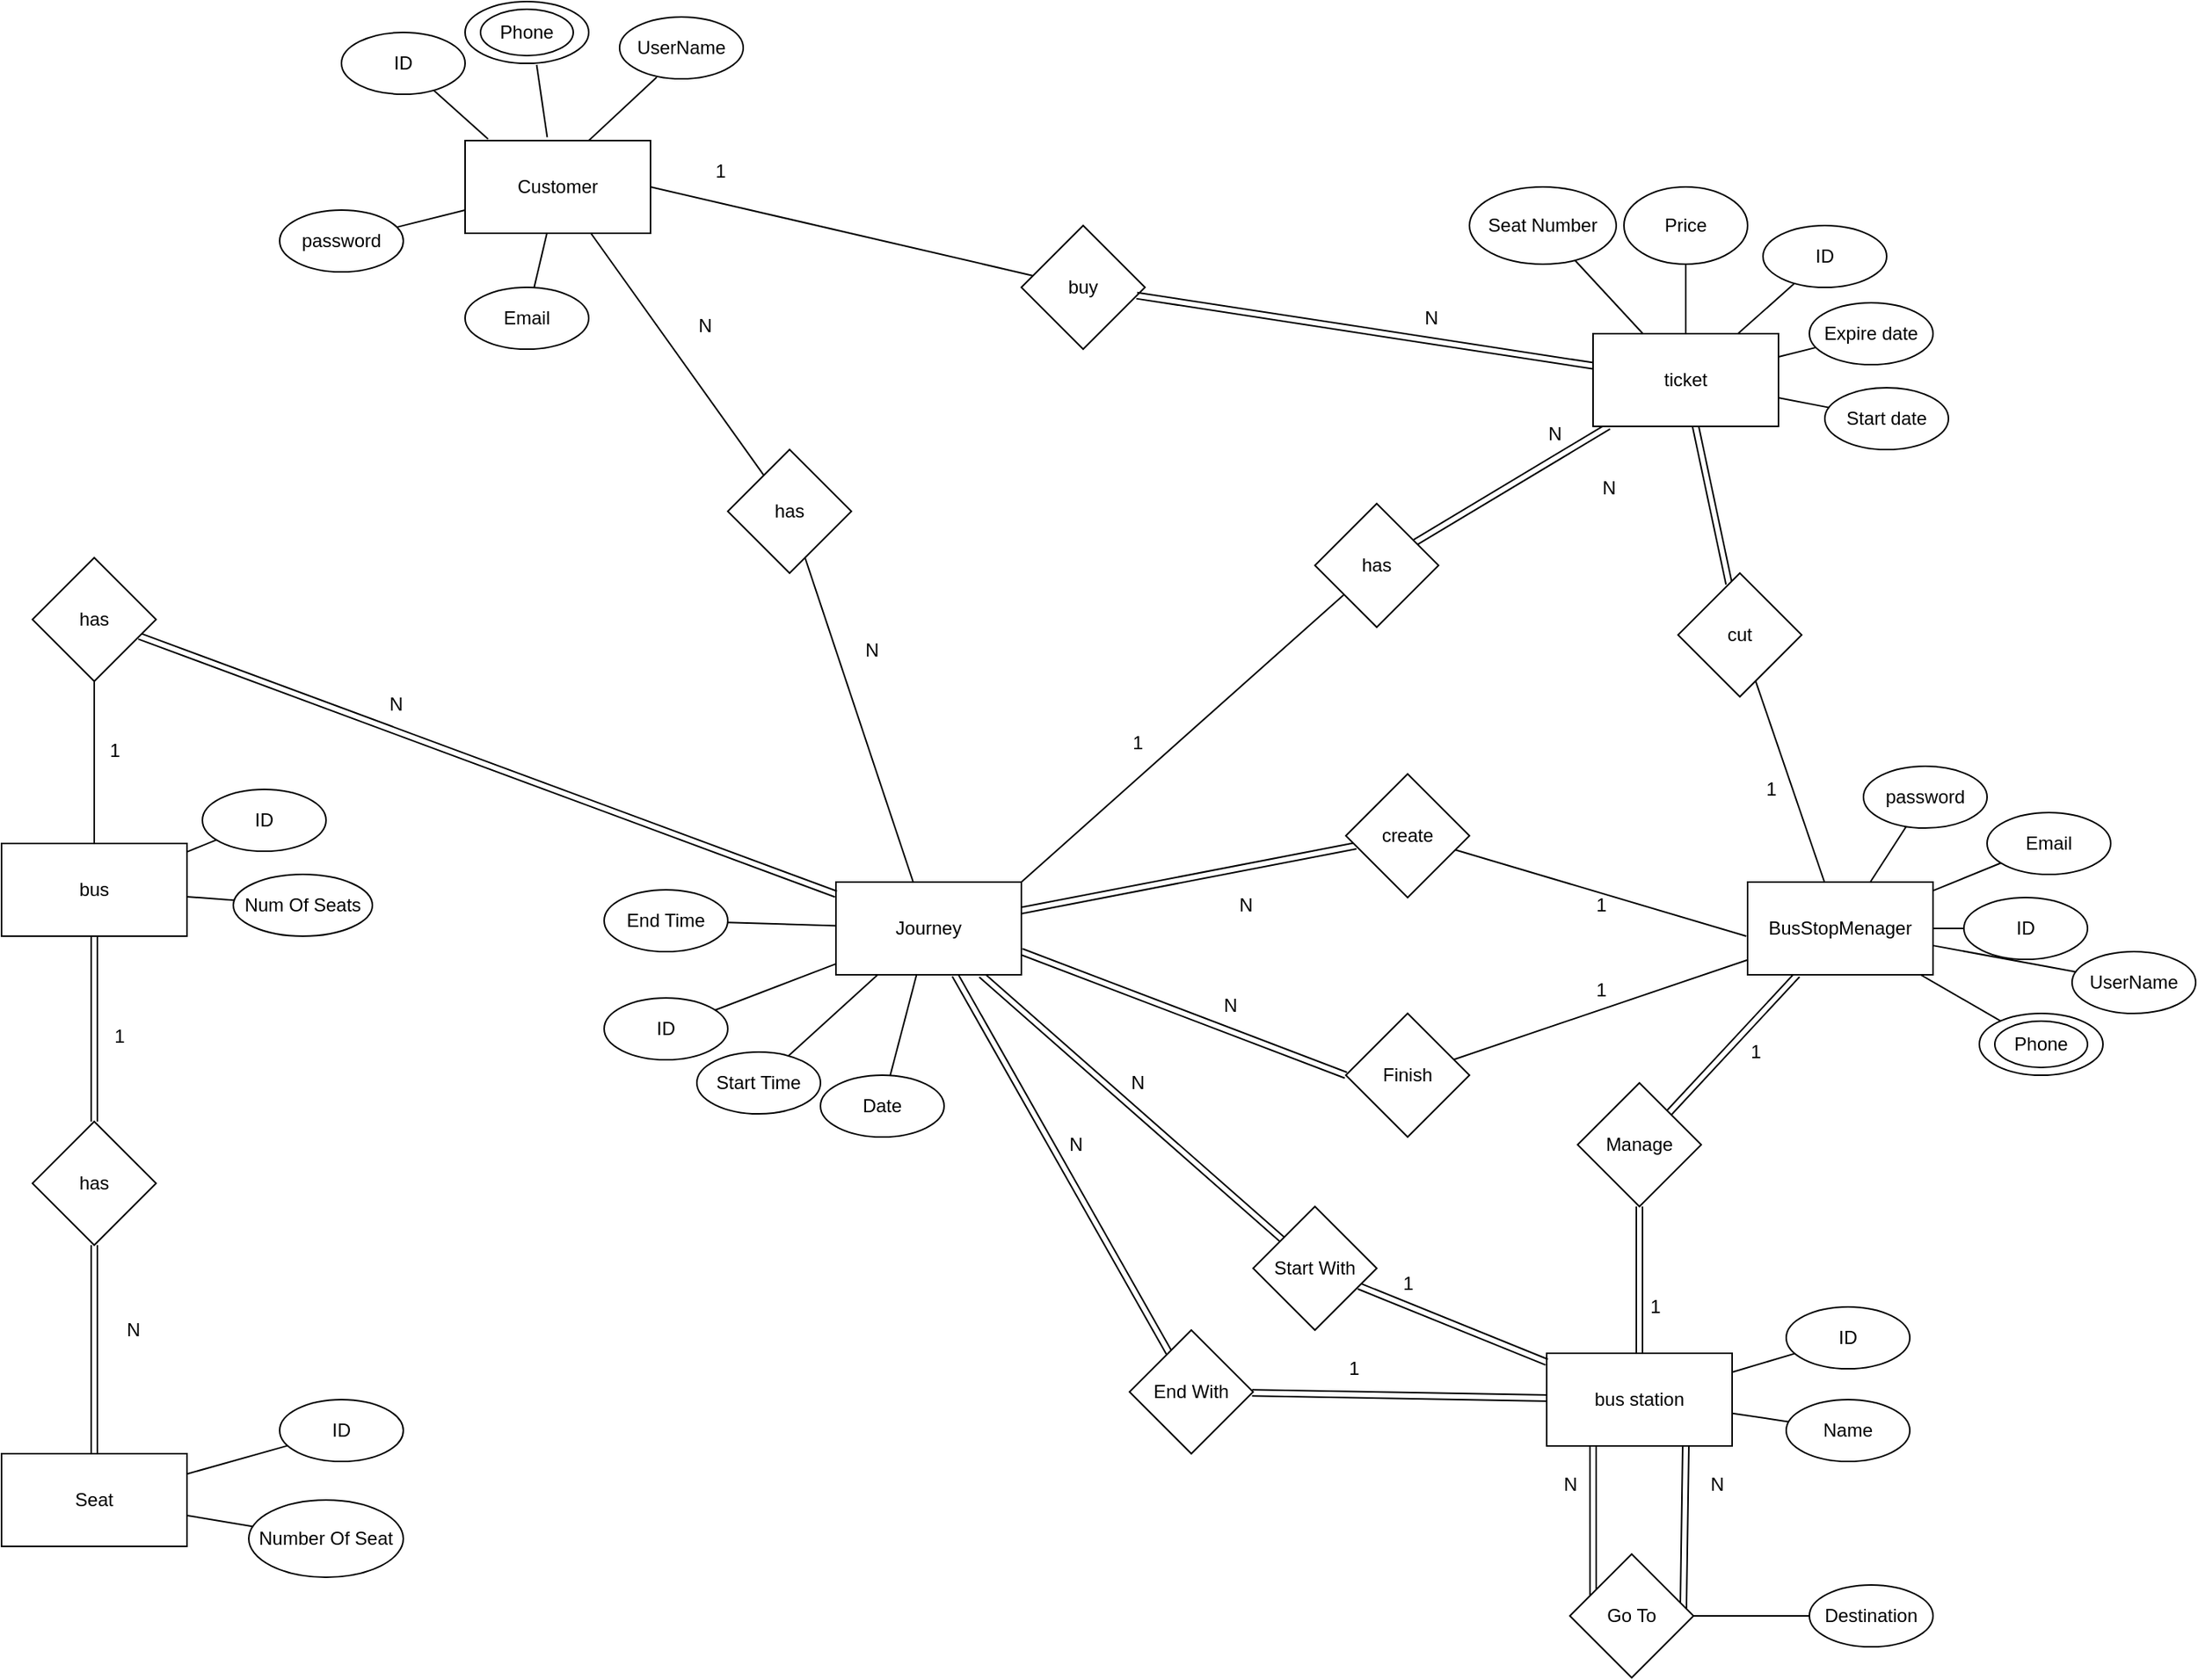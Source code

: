 <mxfile>
    <diagram id="OZd5fCfzLwxA_D_P7zLg" name="Page-1">
        <mxGraphModel dx="1129" dy="1772" grid="1" gridSize="10" guides="1" tooltips="1" connect="1" arrows="1" fold="1" page="1" pageScale="1" pageWidth="850" pageHeight="1100" math="0" shadow="0">
            <root>
                <mxCell id="0"/>
                <mxCell id="1" parent="0"/>
                <mxCell id="2" value="Customer" style="rounded=0;whiteSpace=wrap;html=1;" parent="1" vertex="1">
                    <mxGeometry x="540" y="-1000" width="120" height="60" as="geometry"/>
                </mxCell>
                <mxCell id="3" value="buy" style="rhombus;whiteSpace=wrap;html=1;" parent="1" vertex="1">
                    <mxGeometry x="900" y="-945" width="80" height="80" as="geometry"/>
                </mxCell>
                <mxCell id="5" value="" style="endArrow=none;html=1;exitX=1;exitY=0.5;exitDx=0;exitDy=0;" parent="1" source="2" target="3" edge="1">
                    <mxGeometry width="50" height="50" relative="1" as="geometry">
                        <mxPoint x="820" y="-460" as="sourcePoint"/>
                        <mxPoint x="870" y="-510" as="targetPoint"/>
                    </mxGeometry>
                </mxCell>
                <mxCell id="149" style="edgeStyle=none;shape=link;html=1;" parent="1" source="6" target="3" edge="1">
                    <mxGeometry relative="1" as="geometry"/>
                </mxCell>
                <mxCell id="151" style="edgeStyle=none;html=1;shape=link;" parent="1" source="6" target="20" edge="1">
                    <mxGeometry relative="1" as="geometry"/>
                </mxCell>
                <mxCell id="152" style="edgeStyle=none;shape=link;html=1;" parent="1" source="6" target="13" edge="1">
                    <mxGeometry relative="1" as="geometry"/>
                </mxCell>
                <mxCell id="6" value="ticket" style="rounded=0;whiteSpace=wrap;html=1;" parent="1" vertex="1">
                    <mxGeometry x="1270" y="-875" width="120" height="60" as="geometry"/>
                </mxCell>
                <mxCell id="11" value="1" style="text;html=1;align=center;verticalAlign=middle;resizable=0;points=[];autosize=1;strokeColor=none;fillColor=none;" parent="1" vertex="1">
                    <mxGeometry x="690" y="-995" width="30" height="30" as="geometry"/>
                </mxCell>
                <mxCell id="141" style="edgeStyle=none;shape=link;html=1;" parent="1" source="12" target="33" edge="1">
                    <mxGeometry relative="1" as="geometry">
                        <mxPoint x="1443.696" y="-401.304" as="targetPoint"/>
                    </mxGeometry>
                </mxCell>
                <mxCell id="12" value="BusStopMenager" style="rounded=0;whiteSpace=wrap;html=1;" parent="1" vertex="1">
                    <mxGeometry x="1370" y="-520" width="120" height="60" as="geometry"/>
                </mxCell>
                <mxCell id="13" value="cut" style="rhombus;whiteSpace=wrap;html=1;" parent="1" vertex="1">
                    <mxGeometry x="1325" y="-720" width="80" height="80" as="geometry"/>
                </mxCell>
                <mxCell id="14" value="" style="endArrow=none;html=1;" parent="1" source="12" target="13" edge="1">
                    <mxGeometry width="50" height="50" relative="1" as="geometry">
                        <mxPoint x="800" y="-460" as="sourcePoint"/>
                        <mxPoint x="850" y="-510" as="targetPoint"/>
                    </mxGeometry>
                </mxCell>
                <mxCell id="15" value="1" style="text;html=1;align=center;verticalAlign=middle;resizable=0;points=[];autosize=1;strokeColor=none;fillColor=none;" parent="1" vertex="1">
                    <mxGeometry x="1370" y="-595" width="30" height="30" as="geometry"/>
                </mxCell>
                <mxCell id="18" value="N" style="text;html=1;align=center;verticalAlign=middle;resizable=0;points=[];autosize=1;strokeColor=none;fillColor=none;" parent="1" vertex="1">
                    <mxGeometry x="1265" y="-790" width="30" height="30" as="geometry"/>
                </mxCell>
                <mxCell id="140" style="edgeStyle=none;shape=link;html=1;" parent="1" source="19" target="21" edge="1">
                    <mxGeometry relative="1" as="geometry"/>
                </mxCell>
                <mxCell id="162" style="edgeStyle=none;shape=link;html=1;exitX=1;exitY=0.75;exitDx=0;exitDy=0;entryX=0;entryY=0.5;entryDx=0;entryDy=0;" parent="1" source="19" target="161" edge="1">
                    <mxGeometry relative="1" as="geometry"/>
                </mxCell>
                <mxCell id="169" style="edgeStyle=none;shape=link;html=1;" parent="1" source="19" target="167" edge="1">
                    <mxGeometry relative="1" as="geometry"/>
                </mxCell>
                <mxCell id="170" style="edgeStyle=none;shape=link;html=1;" parent="1" source="19" target="168" edge="1">
                    <mxGeometry relative="1" as="geometry"/>
                </mxCell>
                <mxCell id="19" value="Journey" style="rounded=0;whiteSpace=wrap;html=1;" parent="1" vertex="1">
                    <mxGeometry x="780" y="-520" width="120" height="60" as="geometry"/>
                </mxCell>
                <mxCell id="20" value="has" style="rhombus;whiteSpace=wrap;html=1;" parent="1" vertex="1">
                    <mxGeometry x="1090" y="-765" width="80" height="80" as="geometry"/>
                </mxCell>
                <mxCell id="21" value="create" style="rhombus;whiteSpace=wrap;html=1;" parent="1" vertex="1">
                    <mxGeometry x="1110" y="-590" width="80" height="80" as="geometry"/>
                </mxCell>
                <mxCell id="22" value="" style="endArrow=none;html=1;exitX=1;exitY=0;exitDx=0;exitDy=0;" parent="1" source="19" target="20" edge="1">
                    <mxGeometry width="50" height="50" relative="1" as="geometry">
                        <mxPoint x="880" y="-510" as="sourcePoint"/>
                        <mxPoint x="930" y="-560" as="targetPoint"/>
                    </mxGeometry>
                </mxCell>
                <mxCell id="25" value="" style="endArrow=none;html=1;entryX=-0.007;entryY=0.583;entryDx=0;entryDy=0;entryPerimeter=0;" parent="1" source="21" target="12" edge="1">
                    <mxGeometry width="50" height="50" relative="1" as="geometry">
                        <mxPoint x="880" y="-510" as="sourcePoint"/>
                        <mxPoint x="930" y="-560" as="targetPoint"/>
                    </mxGeometry>
                </mxCell>
                <mxCell id="28" value="1" style="text;html=1;align=center;verticalAlign=middle;resizable=0;points=[];autosize=1;strokeColor=none;fillColor=none;" parent="1" vertex="1">
                    <mxGeometry x="1260" y="-520" width="30" height="30" as="geometry"/>
                </mxCell>
                <mxCell id="29" value="N" style="text;html=1;align=center;verticalAlign=middle;resizable=0;points=[];autosize=1;strokeColor=none;fillColor=none;" parent="1" vertex="1">
                    <mxGeometry x="1030" y="-520" width="30" height="30" as="geometry"/>
                </mxCell>
                <mxCell id="30" value="1" style="text;html=1;align=center;verticalAlign=middle;resizable=0;points=[];autosize=1;strokeColor=none;fillColor=none;" parent="1" vertex="1">
                    <mxGeometry x="960" y="-625" width="30" height="30" as="geometry"/>
                </mxCell>
                <mxCell id="31" value="N" style="text;html=1;align=center;verticalAlign=middle;resizable=0;points=[];autosize=1;strokeColor=none;fillColor=none;" parent="1" vertex="1">
                    <mxGeometry x="1230" y="-825" width="30" height="30" as="geometry"/>
                </mxCell>
                <mxCell id="143" style="edgeStyle=none;shape=link;html=1;exitX=0.75;exitY=1;exitDx=0;exitDy=0;entryX=0.918;entryY=0.438;entryDx=0;entryDy=0;entryPerimeter=0;" parent="1" source="32" target="91" edge="1">
                    <mxGeometry relative="1" as="geometry"/>
                </mxCell>
                <mxCell id="144" style="edgeStyle=none;shape=link;html=1;exitX=0.25;exitY=1;exitDx=0;exitDy=0;entryX=0.188;entryY=0.375;entryDx=0;entryDy=0;entryPerimeter=0;" parent="1" source="32" target="91" edge="1">
                    <mxGeometry relative="1" as="geometry"/>
                </mxCell>
                <mxCell id="32" value="bus station" style="rounded=0;whiteSpace=wrap;html=1;" parent="1" vertex="1">
                    <mxGeometry x="1240" y="-215" width="120" height="60" as="geometry"/>
                </mxCell>
                <mxCell id="142" style="edgeStyle=none;shape=link;html=1;" parent="1" source="33" target="32" edge="1">
                    <mxGeometry relative="1" as="geometry"/>
                </mxCell>
                <mxCell id="33" value="Manage" style="rhombus;whiteSpace=wrap;html=1;" parent="1" vertex="1">
                    <mxGeometry x="1260" y="-390" width="80" height="80" as="geometry"/>
                </mxCell>
                <mxCell id="39" value="1" style="text;html=1;align=center;verticalAlign=middle;resizable=0;points=[];autosize=1;strokeColor=none;fillColor=none;" parent="1" vertex="1">
                    <mxGeometry x="1295" y="-260" width="30" height="30" as="geometry"/>
                </mxCell>
                <mxCell id="40" value="1" style="text;html=1;align=center;verticalAlign=middle;resizable=0;points=[];autosize=1;strokeColor=none;fillColor=none;" parent="1" vertex="1">
                    <mxGeometry x="1360" y="-425" width="30" height="30" as="geometry"/>
                </mxCell>
                <mxCell id="138" style="edgeStyle=none;shape=link;html=1;exitX=0.5;exitY=1;exitDx=0;exitDy=0;entryX=0.5;entryY=0;entryDx=0;entryDy=0;" parent="1" source="41" target="48" edge="1">
                    <mxGeometry relative="1" as="geometry"/>
                </mxCell>
                <mxCell id="41" value="bus" style="rounded=0;whiteSpace=wrap;html=1;" parent="1" vertex="1">
                    <mxGeometry x="240" y="-545" width="120" height="60" as="geometry"/>
                </mxCell>
                <mxCell id="42" value="Seat" style="rounded=0;whiteSpace=wrap;html=1;" parent="1" vertex="1">
                    <mxGeometry x="240" y="-150" width="120" height="60" as="geometry"/>
                </mxCell>
                <mxCell id="139" style="edgeStyle=none;shape=link;html=1;" parent="1" source="43" target="19" edge="1">
                    <mxGeometry relative="1" as="geometry"/>
                </mxCell>
                <mxCell id="43" value="has" style="rhombus;whiteSpace=wrap;html=1;" parent="1" vertex="1">
                    <mxGeometry x="260" y="-730" width="80" height="80" as="geometry"/>
                </mxCell>
                <mxCell id="44" value="" style="endArrow=none;html=1;entryX=0.5;entryY=1;entryDx=0;entryDy=0;" parent="1" source="41" target="43" edge="1">
                    <mxGeometry width="50" height="50" relative="1" as="geometry">
                        <mxPoint x="620" y="-575" as="sourcePoint"/>
                        <mxPoint x="670" y="-625" as="targetPoint"/>
                    </mxGeometry>
                </mxCell>
                <mxCell id="137" style="edgeStyle=none;html=1;exitX=0.5;exitY=1;exitDx=0;exitDy=0;entryX=0.5;entryY=0;entryDx=0;entryDy=0;shape=link;" parent="1" source="48" target="42" edge="1">
                    <mxGeometry relative="1" as="geometry"/>
                </mxCell>
                <mxCell id="48" value="has" style="rhombus;whiteSpace=wrap;html=1;" parent="1" vertex="1">
                    <mxGeometry x="260" y="-365" width="80" height="80" as="geometry"/>
                </mxCell>
                <mxCell id="53" value="1" style="text;html=1;align=center;verticalAlign=middle;resizable=0;points=[];autosize=1;strokeColor=none;fillColor=none;" parent="1" vertex="1">
                    <mxGeometry x="298" y="-620" width="30" height="30" as="geometry"/>
                </mxCell>
                <mxCell id="54" value="N" style="text;html=1;align=center;verticalAlign=middle;resizable=0;points=[];autosize=1;strokeColor=none;fillColor=none;" parent="1" vertex="1">
                    <mxGeometry x="480" y="-650" width="30" height="30" as="geometry"/>
                </mxCell>
                <mxCell id="55" value="N" style="text;html=1;align=center;verticalAlign=middle;resizable=0;points=[];autosize=1;strokeColor=none;fillColor=none;" parent="1" vertex="1">
                    <mxGeometry x="310" y="-245" width="30" height="30" as="geometry"/>
                </mxCell>
                <mxCell id="56" value="1" style="text;html=1;align=center;verticalAlign=middle;resizable=0;points=[];autosize=1;strokeColor=none;fillColor=none;" parent="1" vertex="1">
                    <mxGeometry x="301" y="-435" width="30" height="30" as="geometry"/>
                </mxCell>
                <mxCell id="60" value="ID" style="ellipse;whiteSpace=wrap;html=1;" parent="1" vertex="1">
                    <mxGeometry x="460" y="-1070" width="80" height="40" as="geometry"/>
                </mxCell>
                <mxCell id="62" value="UserName" style="ellipse;whiteSpace=wrap;html=1;" parent="1" vertex="1">
                    <mxGeometry x="640" y="-1080" width="80" height="40" as="geometry"/>
                </mxCell>
                <mxCell id="63" value="Email" style="ellipse;whiteSpace=wrap;html=1;" parent="1" vertex="1">
                    <mxGeometry x="540" y="-905" width="80" height="40" as="geometry"/>
                </mxCell>
                <mxCell id="65" value="password" style="ellipse;whiteSpace=wrap;html=1;" parent="1" vertex="1">
                    <mxGeometry x="420" y="-955" width="80" height="40" as="geometry"/>
                </mxCell>
                <mxCell id="66" value="" style="ellipse;whiteSpace=wrap;html=1;" parent="1" vertex="1">
                    <mxGeometry x="540" y="-1090" width="80" height="40" as="geometry"/>
                </mxCell>
                <mxCell id="67" value="" style="endArrow=none;html=1;entryX=0.3;entryY=0.975;entryDx=0;entryDy=0;entryPerimeter=0;" parent="1" target="62" edge="1">
                    <mxGeometry width="50" height="50" relative="1" as="geometry">
                        <mxPoint x="620" y="-1000" as="sourcePoint"/>
                        <mxPoint x="670" y="-1050" as="targetPoint"/>
                    </mxGeometry>
                </mxCell>
                <mxCell id="68" value="" style="endArrow=none;html=1;entryX=0.579;entryY=1.025;entryDx=0;entryDy=0;entryPerimeter=0;exitX=0.443;exitY=-0.036;exitDx=0;exitDy=0;exitPerimeter=0;" parent="1" source="2" target="66" edge="1">
                    <mxGeometry width="50" height="50" relative="1" as="geometry">
                        <mxPoint x="620" y="-1000" as="sourcePoint"/>
                        <mxPoint x="670" y="-1050" as="targetPoint"/>
                    </mxGeometry>
                </mxCell>
                <mxCell id="69" value="" style="endArrow=none;html=1;exitX=0.124;exitY=-0.017;exitDx=0;exitDy=0;exitPerimeter=0;" parent="1" source="2" target="60" edge="1">
                    <mxGeometry width="50" height="50" relative="1" as="geometry">
                        <mxPoint x="620" y="-1000" as="sourcePoint"/>
                        <mxPoint x="670" y="-1050" as="targetPoint"/>
                    </mxGeometry>
                </mxCell>
                <mxCell id="70" value="" style="endArrow=none;html=1;" parent="1" source="2" target="63" edge="1">
                    <mxGeometry width="50" height="50" relative="1" as="geometry">
                        <mxPoint x="620" y="-1000" as="sourcePoint"/>
                        <mxPoint x="670" y="-1050" as="targetPoint"/>
                    </mxGeometry>
                </mxCell>
                <mxCell id="71" value="" style="endArrow=none;html=1;" parent="1" source="2" target="65" edge="1">
                    <mxGeometry width="50" height="50" relative="1" as="geometry">
                        <mxPoint x="620" y="-1000" as="sourcePoint"/>
                        <mxPoint x="670" y="-1050" as="targetPoint"/>
                    </mxGeometry>
                </mxCell>
                <mxCell id="73" value="Phone" style="ellipse;whiteSpace=wrap;html=1;" parent="1" vertex="1">
                    <mxGeometry x="550" y="-1085" width="60" height="30" as="geometry"/>
                </mxCell>
                <mxCell id="75" value="ID" style="ellipse;whiteSpace=wrap;html=1;" parent="1" vertex="1">
                    <mxGeometry x="1380" y="-945" width="80" height="40" as="geometry"/>
                </mxCell>
                <mxCell id="76" value="Price" style="ellipse;whiteSpace=wrap;html=1;" parent="1" vertex="1">
                    <mxGeometry x="1290" y="-970" width="80" height="50" as="geometry"/>
                </mxCell>
                <mxCell id="77" value="Seat Number" style="ellipse;whiteSpace=wrap;html=1;" parent="1" vertex="1">
                    <mxGeometry x="1190" y="-970" width="95" height="50" as="geometry"/>
                </mxCell>
                <mxCell id="79" value="Expire date" style="ellipse;whiteSpace=wrap;html=1;" parent="1" vertex="1">
                    <mxGeometry x="1410" y="-895" width="80" height="40" as="geometry"/>
                </mxCell>
                <mxCell id="80" value="Start date" style="ellipse;whiteSpace=wrap;html=1;" parent="1" vertex="1">
                    <mxGeometry x="1420" y="-840" width="80" height="40" as="geometry"/>
                </mxCell>
                <mxCell id="82" value="" style="endArrow=none;html=1;" parent="1" source="6" target="77" edge="1">
                    <mxGeometry width="50" height="50" relative="1" as="geometry">
                        <mxPoint x="1190" y="-785" as="sourcePoint"/>
                        <mxPoint x="1240" y="-835" as="targetPoint"/>
                    </mxGeometry>
                </mxCell>
                <mxCell id="83" value="" style="endArrow=none;html=1;" parent="1" source="6" target="76" edge="1">
                    <mxGeometry width="50" height="50" relative="1" as="geometry">
                        <mxPoint x="1190" y="-785" as="sourcePoint"/>
                        <mxPoint x="1240" y="-835" as="targetPoint"/>
                    </mxGeometry>
                </mxCell>
                <mxCell id="84" value="" style="endArrow=none;html=1;" parent="1" source="6" target="75" edge="1">
                    <mxGeometry width="50" height="50" relative="1" as="geometry">
                        <mxPoint x="1370" y="-875" as="sourcePoint"/>
                        <mxPoint x="1240" y="-835" as="targetPoint"/>
                    </mxGeometry>
                </mxCell>
                <mxCell id="85" value="" style="endArrow=none;html=1;" parent="1" source="6" target="79" edge="1">
                    <mxGeometry width="50" height="50" relative="1" as="geometry">
                        <mxPoint x="1190" y="-785" as="sourcePoint"/>
                        <mxPoint x="1240" y="-835" as="targetPoint"/>
                    </mxGeometry>
                </mxCell>
                <mxCell id="86" value="" style="endArrow=none;html=1;" parent="1" source="6" target="80" edge="1">
                    <mxGeometry width="50" height="50" relative="1" as="geometry">
                        <mxPoint x="1190" y="-785" as="sourcePoint"/>
                        <mxPoint x="1240" y="-835" as="targetPoint"/>
                    </mxGeometry>
                </mxCell>
                <mxCell id="91" value="Go To" style="rhombus;whiteSpace=wrap;html=1;" parent="1" vertex="1">
                    <mxGeometry x="1255" y="-85" width="80" height="80" as="geometry"/>
                </mxCell>
                <mxCell id="98" value="N" style="text;html=1;align=center;verticalAlign=middle;resizable=0;points=[];autosize=1;strokeColor=none;fillColor=none;" parent="1" vertex="1">
                    <mxGeometry x="1240" y="-145" width="30" height="30" as="geometry"/>
                </mxCell>
                <mxCell id="99" value="N" style="text;html=1;align=center;verticalAlign=middle;resizable=0;points=[];autosize=1;strokeColor=none;fillColor=none;" parent="1" vertex="1">
                    <mxGeometry x="1335" y="-145" width="30" height="30" as="geometry"/>
                </mxCell>
                <mxCell id="101" value="ID" style="ellipse;whiteSpace=wrap;html=1;" parent="1" vertex="1">
                    <mxGeometry x="1510" y="-510" width="80" height="40" as="geometry"/>
                </mxCell>
                <mxCell id="102" value="UserName" style="ellipse;whiteSpace=wrap;html=1;" parent="1" vertex="1">
                    <mxGeometry x="1580" y="-475" width="80" height="40" as="geometry"/>
                </mxCell>
                <mxCell id="103" value="" style="ellipse;whiteSpace=wrap;html=1;" parent="1" vertex="1">
                    <mxGeometry x="1520" y="-435" width="80" height="40" as="geometry"/>
                </mxCell>
                <mxCell id="104" value="Phone" style="ellipse;whiteSpace=wrap;html=1;" parent="1" vertex="1">
                    <mxGeometry x="1530" y="-430" width="60" height="30" as="geometry"/>
                </mxCell>
                <mxCell id="105" value="Email" style="ellipse;whiteSpace=wrap;html=1;" parent="1" vertex="1">
                    <mxGeometry x="1525" y="-565" width="80" height="40" as="geometry"/>
                </mxCell>
                <mxCell id="106" value="password" style="ellipse;whiteSpace=wrap;html=1;" parent="1" vertex="1">
                    <mxGeometry x="1445" y="-595" width="80" height="40" as="geometry"/>
                </mxCell>
                <mxCell id="108" value="" style="endArrow=none;html=1;" parent="1" source="12" target="106" edge="1">
                    <mxGeometry width="50" height="50" relative="1" as="geometry">
                        <mxPoint x="1450" y="-530" as="sourcePoint"/>
                        <mxPoint x="1422.52" y="-581.84" as="targetPoint"/>
                    </mxGeometry>
                </mxCell>
                <mxCell id="109" value="" style="endArrow=none;html=1;" parent="1" source="12" target="105" edge="1">
                    <mxGeometry width="50" height="50" relative="1" as="geometry">
                        <mxPoint x="1428.52" y="-500.78" as="sourcePoint"/>
                        <mxPoint x="1440" y="-570" as="targetPoint"/>
                    </mxGeometry>
                </mxCell>
                <mxCell id="110" value="" style="endArrow=none;html=1;" parent="1" source="12" target="101" edge="1">
                    <mxGeometry width="50" height="50" relative="1" as="geometry">
                        <mxPoint x="1438.52" y="-490.78" as="sourcePoint"/>
                        <mxPoint x="1442.52" y="-561.84" as="targetPoint"/>
                    </mxGeometry>
                </mxCell>
                <mxCell id="111" value="" style="endArrow=none;html=1;" parent="1" source="12" target="102" edge="1">
                    <mxGeometry width="50" height="50" relative="1" as="geometry">
                        <mxPoint x="1493" y="-467" as="sourcePoint"/>
                        <mxPoint x="1452.52" y="-551.84" as="targetPoint"/>
                    </mxGeometry>
                </mxCell>
                <mxCell id="112" value="" style="endArrow=none;html=1;" parent="1" source="12" target="103" edge="1">
                    <mxGeometry width="50" height="50" relative="1" as="geometry">
                        <mxPoint x="1458.52" y="-470.78" as="sourcePoint"/>
                        <mxPoint x="1462.52" y="-541.84" as="targetPoint"/>
                    </mxGeometry>
                </mxCell>
                <mxCell id="114" value="ID" style="ellipse;whiteSpace=wrap;html=1;" parent="1" vertex="1">
                    <mxGeometry x="1395" y="-245" width="80" height="40" as="geometry"/>
                </mxCell>
                <mxCell id="115" value="ID" style="ellipse;whiteSpace=wrap;html=1;" parent="1" vertex="1">
                    <mxGeometry x="420" y="-185" width="80" height="40" as="geometry"/>
                </mxCell>
                <mxCell id="116" value="ID" style="ellipse;whiteSpace=wrap;html=1;" parent="1" vertex="1">
                    <mxGeometry x="370" y="-580" width="80" height="40" as="geometry"/>
                </mxCell>
                <mxCell id="117" value="Num Of Seats" style="ellipse;whiteSpace=wrap;html=1;" parent="1" vertex="1">
                    <mxGeometry x="390" y="-525" width="90" height="40" as="geometry"/>
                </mxCell>
                <mxCell id="118" value="ID" style="ellipse;whiteSpace=wrap;html=1;" parent="1" vertex="1">
                    <mxGeometry x="630" y="-445" width="80" height="40" as="geometry"/>
                </mxCell>
                <mxCell id="119" value="Start Time" style="ellipse;whiteSpace=wrap;html=1;" parent="1" vertex="1">
                    <mxGeometry x="690" y="-410" width="80" height="40" as="geometry"/>
                </mxCell>
                <mxCell id="120" value="End Time" style="ellipse;whiteSpace=wrap;html=1;" parent="1" vertex="1">
                    <mxGeometry x="630" y="-515" width="80" height="40" as="geometry"/>
                </mxCell>
                <mxCell id="122" value="Date" style="ellipse;whiteSpace=wrap;html=1;" parent="1" vertex="1">
                    <mxGeometry x="770" y="-395" width="80" height="40" as="geometry"/>
                </mxCell>
                <mxCell id="128" value="" style="endArrow=none;html=1;" parent="1" source="19" target="118" edge="1">
                    <mxGeometry width="50" height="50" relative="1" as="geometry">
                        <mxPoint x="910" y="-510" as="sourcePoint"/>
                        <mxPoint x="950" y="-550.0" as="targetPoint"/>
                    </mxGeometry>
                </mxCell>
                <mxCell id="129" value="" style="endArrow=none;html=1;" parent="1" source="19" target="120" edge="1">
                    <mxGeometry width="50" height="50" relative="1" as="geometry">
                        <mxPoint x="847" y="-510.84" as="sourcePoint"/>
                        <mxPoint x="834.56" y="-548.84" as="targetPoint"/>
                    </mxGeometry>
                </mxCell>
                <mxCell id="130" value="" style="endArrow=none;html=1;" parent="1" source="122" target="19" edge="1">
                    <mxGeometry width="50" height="50" relative="1" as="geometry">
                        <mxPoint x="790" y="-499.98" as="sourcePoint"/>
                        <mxPoint x="765.44" y="-524.4" as="targetPoint"/>
                    </mxGeometry>
                </mxCell>
                <mxCell id="131" value="" style="endArrow=none;html=1;" parent="1" source="119" target="19" edge="1">
                    <mxGeometry width="50" height="50" relative="1" as="geometry">
                        <mxPoint x="800" y="-489.98" as="sourcePoint"/>
                        <mxPoint x="775.44" y="-514.4" as="targetPoint"/>
                    </mxGeometry>
                </mxCell>
                <mxCell id="132" value="" style="endArrow=none;html=1;" parent="1" source="41" target="116" edge="1">
                    <mxGeometry width="50" height="50" relative="1" as="geometry">
                        <mxPoint x="310" y="-535" as="sourcePoint"/>
                        <mxPoint x="310" y="-575" as="targetPoint"/>
                    </mxGeometry>
                </mxCell>
                <mxCell id="133" value="" style="endArrow=none;html=1;" parent="1" source="41" target="117" edge="1">
                    <mxGeometry width="50" height="50" relative="1" as="geometry">
                        <mxPoint x="370" y="-529.545" as="sourcePoint"/>
                        <mxPoint x="389.042" y="-537.335" as="targetPoint"/>
                    </mxGeometry>
                </mxCell>
                <mxCell id="134" value="" style="endArrow=none;html=1;" parent="1" source="42" target="115" edge="1">
                    <mxGeometry width="50" height="50" relative="1" as="geometry">
                        <mxPoint x="380" y="-454.545" as="sourcePoint"/>
                        <mxPoint x="399.042" y="-462.335" as="targetPoint"/>
                    </mxGeometry>
                </mxCell>
                <mxCell id="135" value="Number Of Seat" style="ellipse;whiteSpace=wrap;html=1;" parent="1" vertex="1">
                    <mxGeometry x="400" y="-120" width="100" height="50" as="geometry"/>
                </mxCell>
                <mxCell id="136" value="" style="endArrow=none;html=1;" parent="1" source="42" target="135" edge="1">
                    <mxGeometry width="50" height="50" relative="1" as="geometry">
                        <mxPoint x="370" y="-126.875" as="sourcePoint"/>
                        <mxPoint x="435.137" y="-145.195" as="targetPoint"/>
                    </mxGeometry>
                </mxCell>
                <mxCell id="145" value="Name" style="ellipse;whiteSpace=wrap;html=1;" parent="1" vertex="1">
                    <mxGeometry x="1395" y="-185" width="80" height="40" as="geometry"/>
                </mxCell>
                <mxCell id="146" value="" style="endArrow=none;html=1;" parent="1" source="32" target="114" edge="1">
                    <mxGeometry width="50" height="50" relative="1" as="geometry">
                        <mxPoint x="1355" y="-395" as="sourcePoint"/>
                        <mxPoint x="1393.56" y="-363.08" as="targetPoint"/>
                    </mxGeometry>
                </mxCell>
                <mxCell id="147" value="" style="endArrow=none;html=1;" parent="1" source="32" target="145" edge="1">
                    <mxGeometry width="50" height="50" relative="1" as="geometry">
                        <mxPoint x="1365" y="-385" as="sourcePoint"/>
                        <mxPoint x="1403.56" y="-353.08" as="targetPoint"/>
                    </mxGeometry>
                </mxCell>
                <mxCell id="150" value="N" style="text;html=1;align=center;verticalAlign=middle;resizable=0;points=[];autosize=1;strokeColor=none;fillColor=none;" parent="1" vertex="1">
                    <mxGeometry x="1150" y="-900" width="30" height="30" as="geometry"/>
                </mxCell>
                <mxCell id="153" value="has" style="rhombus;whiteSpace=wrap;html=1;" parent="1" vertex="1">
                    <mxGeometry x="710" y="-800" width="80" height="80" as="geometry"/>
                </mxCell>
                <mxCell id="156" value="" style="endArrow=none;html=1;" parent="1" source="19" target="153" edge="1">
                    <mxGeometry width="50" height="50" relative="1" as="geometry">
                        <mxPoint x="910" y="-510.0" as="sourcePoint"/>
                        <mxPoint x="1118.851" y="-696.149" as="targetPoint"/>
                    </mxGeometry>
                </mxCell>
                <mxCell id="158" value="N" style="text;html=1;align=center;verticalAlign=middle;resizable=0;points=[];autosize=1;strokeColor=none;fillColor=none;" parent="1" vertex="1">
                    <mxGeometry x="788" y="-685" width="30" height="30" as="geometry"/>
                </mxCell>
                <mxCell id="159" value="N" style="text;html=1;align=center;verticalAlign=middle;resizable=0;points=[];autosize=1;strokeColor=none;fillColor=none;" parent="1" vertex="1">
                    <mxGeometry x="680" y="-895" width="30" height="30" as="geometry"/>
                </mxCell>
                <mxCell id="160" value="" style="endArrow=none;html=1;" parent="1" source="153" target="2" edge="1">
                    <mxGeometry width="50" height="50" relative="1" as="geometry">
                        <mxPoint x="844.48" y="-512.7" as="sourcePoint"/>
                        <mxPoint x="760" y="-755.0" as="targetPoint"/>
                    </mxGeometry>
                </mxCell>
                <mxCell id="161" value="Finish" style="rhombus;whiteSpace=wrap;html=1;" parent="1" vertex="1">
                    <mxGeometry x="1110" y="-435" width="80" height="80" as="geometry"/>
                </mxCell>
                <mxCell id="163" value="" style="endArrow=none;html=1;" parent="1" source="161" target="12" edge="1">
                    <mxGeometry width="50" height="50" relative="1" as="geometry">
                        <mxPoint x="1199.996" y="-475.004" as="sourcePoint"/>
                        <mxPoint x="1379.16" y="-475.02" as="targetPoint"/>
                    </mxGeometry>
                </mxCell>
                <mxCell id="164" value="1" style="text;html=1;align=center;verticalAlign=middle;resizable=0;points=[];autosize=1;strokeColor=none;fillColor=none;" parent="1" vertex="1">
                    <mxGeometry x="1260" y="-465" width="30" height="30" as="geometry"/>
                </mxCell>
                <mxCell id="166" value="N" style="text;html=1;align=center;verticalAlign=middle;resizable=0;points=[];autosize=1;strokeColor=none;fillColor=none;" parent="1" vertex="1">
                    <mxGeometry x="1020" y="-455" width="30" height="30" as="geometry"/>
                </mxCell>
                <mxCell id="173" style="edgeStyle=none;shape=link;html=1;" parent="1" source="167" target="32" edge="1">
                    <mxGeometry relative="1" as="geometry"/>
                </mxCell>
                <mxCell id="167" value="Start With" style="rhombus;whiteSpace=wrap;html=1;" parent="1" vertex="1">
                    <mxGeometry x="1050" y="-310" width="80" height="80" as="geometry"/>
                </mxCell>
                <mxCell id="174" style="edgeStyle=none;shape=link;html=1;" parent="1" source="168" target="32" edge="1">
                    <mxGeometry relative="1" as="geometry"/>
                </mxCell>
                <mxCell id="168" value="End With" style="rhombus;whiteSpace=wrap;html=1;" parent="1" vertex="1">
                    <mxGeometry x="970" y="-230" width="80" height="80" as="geometry"/>
                </mxCell>
                <mxCell id="175" value="N" style="text;html=1;align=center;verticalAlign=middle;resizable=0;points=[];autosize=1;strokeColor=none;fillColor=none;" parent="1" vertex="1">
                    <mxGeometry x="960" y="-405" width="30" height="30" as="geometry"/>
                </mxCell>
                <mxCell id="176" value="N" style="text;html=1;align=center;verticalAlign=middle;resizable=0;points=[];autosize=1;strokeColor=none;fillColor=none;" parent="1" vertex="1">
                    <mxGeometry x="920" y="-365" width="30" height="30" as="geometry"/>
                </mxCell>
                <mxCell id="177" value="1" style="text;html=1;align=center;verticalAlign=middle;resizable=0;points=[];autosize=1;strokeColor=none;fillColor=none;" parent="1" vertex="1">
                    <mxGeometry x="1135" y="-275" width="30" height="30" as="geometry"/>
                </mxCell>
                <mxCell id="178" value="1" style="text;html=1;align=center;verticalAlign=middle;resizable=0;points=[];autosize=1;strokeColor=none;fillColor=none;" parent="1" vertex="1">
                    <mxGeometry x="1100" y="-220" width="30" height="30" as="geometry"/>
                </mxCell>
                <mxCell id="180" value="Destination" style="ellipse;whiteSpace=wrap;html=1;" vertex="1" parent="1">
                    <mxGeometry x="1410" y="-65" width="80" height="40" as="geometry"/>
                </mxCell>
                <mxCell id="181" value="" style="endArrow=none;html=1;" edge="1" parent="1" source="91" target="180">
                    <mxGeometry width="50" height="50" relative="1" as="geometry">
                        <mxPoint x="1370" y="-166.115" as="sourcePoint"/>
                        <mxPoint x="1406.651" y="-160.687" as="targetPoint"/>
                    </mxGeometry>
                </mxCell>
            </root>
        </mxGraphModel>
    </diagram>
</mxfile>